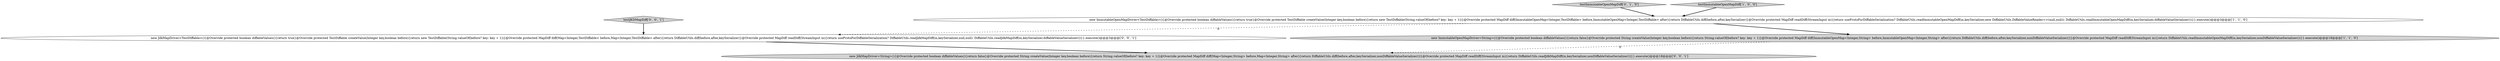 digraph {
2 [style = filled, label = "new ImmutableOpenMapDriver<String>(){@Override protected boolean diffableValues(){return false}@Override protected String createValue(Integer key,boolean before){return String.valueOf(before? key: key + 1)}@Override protected MapDiff diff(ImmutableOpenMap<Integer,String> before,ImmutableOpenMap<Integer,String> after){return DiffableUtils.diff(before,after,keySerializer,nonDiffableValueSerializer())}@Override protected MapDiff readDiff(StreamInput in){return DiffableUtils.readImmutableOpenMapDiff(in,keySerializer,nonDiffableValueSerializer())}}.execute()@@@18@@@['1', '1', '0']", fillcolor = lightgray, shape = ellipse image = "AAA0AAABBB1BBB"];
3 [style = filled, label = "testImmutableOpenMapDiff['0', '1', '0']", fillcolor = lightgray, shape = diamond image = "AAA0AAABBB2BBB"];
0 [style = filled, label = "testImmutableOpenMapDiff['1', '0', '0']", fillcolor = lightgray, shape = diamond image = "AAA0AAABBB1BBB"];
6 [style = filled, label = "new JdkMapDriver<TestDiffable>(){@Override protected boolean diffableValues(){return true}@Override protected TestDiffable createValue(Integer key,boolean before){return new TestDiffable(String.valueOf(before? key: key + 1))}@Override protected MapDiff diff(Map<Integer,TestDiffable> before,Map<Integer,TestDiffable> after){return DiffableUtils.diff(before,after,keySerializer)}@Override protected MapDiff readDiff(StreamInput in){return useProtoForDiffableSerialization? DiffableUtils.readJdkMapDiff(in,keySerializer,null,null): DiffableUtils.readJdkMapDiff(in,keySerializer,diffableValueSerializer())}}.execute()@@@3@@@['0', '0', '1']", fillcolor = white, shape = ellipse image = "AAA0AAABBB3BBB"];
5 [style = filled, label = "testJKDMapDiff['0', '0', '1']", fillcolor = lightgray, shape = diamond image = "AAA0AAABBB3BBB"];
1 [style = filled, label = "new ImmutableOpenMapDriver<TestDiffable>(){@Override protected boolean diffableValues(){return true}@Override protected TestDiffable createValue(Integer key,boolean before){return new TestDiffable(String.valueOf(before? key: key + 1))}@Override protected MapDiff diff(ImmutableOpenMap<Integer,TestDiffable> before,ImmutableOpenMap<Integer,TestDiffable> after){return DiffableUtils.diff(before,after,keySerializer)}@Override protected MapDiff readDiff(StreamInput in){return useProtoForDiffableSerialization? DiffableUtils.readImmutableOpenMapDiff(in,keySerializer,new DiffableUtils.DiffableValueReader<>(null,null)): DiffableUtils.readImmutableOpenMapDiff(in,keySerializer,diffableValueSerializer())}}.execute()@@@3@@@['1', '1', '0']", fillcolor = white, shape = ellipse image = "AAA0AAABBB1BBB"];
4 [style = filled, label = "new JdkMapDriver<String>(){@Override protected boolean diffableValues(){return false}@Override protected String createValue(Integer key,boolean before){return String.valueOf(before? key: key + 1)}@Override protected MapDiff diff(Map<Integer,String> before,Map<Integer,String> after){return DiffableUtils.diff(before,after,keySerializer,nonDiffableValueSerializer())}@Override protected MapDiff readDiff(StreamInput in){return DiffableUtils.readJdkMapDiff(in,keySerializer,nonDiffableValueSerializer())}}.execute()@@@18@@@['0', '0', '1']", fillcolor = lightgray, shape = ellipse image = "AAA0AAABBB3BBB"];
2->4 [style = dashed, label="0"];
1->6 [style = dashed, label="0"];
6->4 [style = bold, label=""];
1->2 [style = bold, label=""];
0->1 [style = bold, label=""];
5->6 [style = bold, label=""];
3->1 [style = bold, label=""];
}
